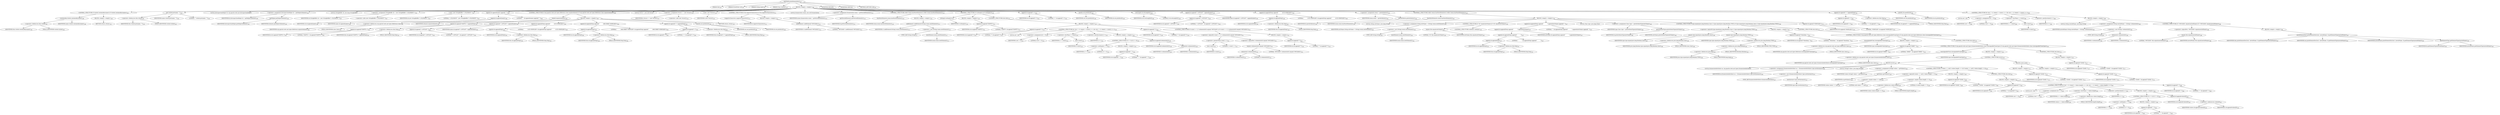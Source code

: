 digraph "printElementDecl" {  
"358" [label = <(METHOD,printElementDecl)<SUB>187</SUB>> ]
"21" [label = <(PARAM,this)<SUB>187</SUB>> ]
"359" [label = <(PARAM,PrintWriter out)<SUB>187</SUB>> ]
"360" [label = <(PARAM,String name)<SUB>187</SUB>> ]
"361" [label = <(PARAM,Class element)<SUB>187</SUB>> ]
"362" [label = <(BLOCK,&lt;empty&gt;,&lt;empty&gt;)<SUB>188</SUB>> ]
"363" [label = <(CONTROL_STRUCTURE,if (visited.containsKey(name)),if (visited.containsKey(name)))<SUB>190</SUB>> ]
"364" [label = <(containsKey,visited.containsKey(name))<SUB>190</SUB>> ]
"365" [label = <(&lt;operator&gt;.fieldAccess,this.visited)<SUB>190</SUB>> ]
"366" [label = <(IDENTIFIER,this,visited.containsKey(name))<SUB>190</SUB>> ]
"367" [label = <(FIELD_IDENTIFIER,visited,visited)<SUB>190</SUB>> ]
"368" [label = <(IDENTIFIER,name,visited.containsKey(name))<SUB>190</SUB>> ]
"369" [label = <(BLOCK,&lt;empty&gt;,&lt;empty&gt;)<SUB>190</SUB>> ]
"370" [label = <(RETURN,return;,return;)<SUB>191</SUB>> ]
"371" [label = <(put,visited.put(name, &quot;&quot;))<SUB>193</SUB>> ]
"372" [label = <(&lt;operator&gt;.fieldAccess,this.visited)<SUB>193</SUB>> ]
"373" [label = <(IDENTIFIER,this,visited.put(name, &quot;&quot;))<SUB>193</SUB>> ]
"374" [label = <(FIELD_IDENTIFIER,visited,visited)<SUB>193</SUB>> ]
"375" [label = <(IDENTIFIER,name,visited.put(name, &quot;&quot;))<SUB>193</SUB>> ]
"376" [label = <(LITERAL,&quot;&quot;,visited.put(name, &quot;&quot;))<SUB>193</SUB>> ]
"377" [label = <(LOCAL,IntrospectionHelper ih: org.apache.tools.ant.IntrospectionHelper)> ]
"378" [label = <(&lt;operator&gt;.assignment,IntrospectionHelper ih = getHelper(element))<SUB>195</SUB>> ]
"379" [label = <(IDENTIFIER,ih,IntrospectionHelper ih = getHelper(element))<SUB>195</SUB>> ]
"380" [label = <(getHelper,getHelper(element))<SUB>195</SUB>> ]
"381" [label = <(IDENTIFIER,IntrospectionHelper,getHelper(element))<SUB>195</SUB>> ]
"382" [label = <(IDENTIFIER,element,getHelper(element))<SUB>195</SUB>> ]
"17" [label = <(LOCAL,StringBuffer sb: java.lang.StringBuffer)> ]
"383" [label = <(&lt;operator&gt;.assignment,StringBuffer sb = new StringBuffer(&quot;&lt;!ELEMENT &quot;))<SUB>197</SUB>> ]
"384" [label = <(IDENTIFIER,sb,StringBuffer sb = new StringBuffer(&quot;&lt;!ELEMENT &quot;))<SUB>197</SUB>> ]
"385" [label = <(&lt;operator&gt;.alloc,new StringBuffer(&quot;&lt;!ELEMENT &quot;))<SUB>197</SUB>> ]
"386" [label = <(&lt;init&gt;,new StringBuffer(&quot;&lt;!ELEMENT &quot;))<SUB>197</SUB>> ]
"16" [label = <(IDENTIFIER,sb,new StringBuffer(&quot;&lt;!ELEMENT &quot;))<SUB>197</SUB>> ]
"387" [label = <(LITERAL,&quot;&lt;!ELEMENT &quot;,new StringBuffer(&quot;&lt;!ELEMENT &quot;))<SUB>197</SUB>> ]
"388" [label = <(append,sb.append(name).append(&quot; &quot;))<SUB>198</SUB>> ]
"389" [label = <(append,sb.append(name))<SUB>198</SUB>> ]
"390" [label = <(IDENTIFIER,sb,sb.append(name))<SUB>198</SUB>> ]
"391" [label = <(IDENTIFIER,name,sb.append(name))<SUB>198</SUB>> ]
"392" [label = <(LITERAL,&quot; &quot;,sb.append(name).append(&quot; &quot;))<SUB>198</SUB>> ]
"393" [label = <(CONTROL_STRUCTURE,if (org.apache.tools.ant.types.Reference.class.equals(element)),if (org.apache.tools.ant.types.Reference.class.equals(element)))<SUB>200</SUB>> ]
"394" [label = <(equals,equals(element))<SUB>200</SUB>> ]
"395" [label = <(&lt;operator&gt;.fieldAccess,org.apache.tools.ant.types.Reference.class)<SUB>200</SUB>> ]
"396" [label = <(IDENTIFIER,org.apache.tools.ant.types.Reference,equals(element))<SUB>200</SUB>> ]
"397" [label = <(FIELD_IDENTIFIER,class,class)<SUB>200</SUB>> ]
"398" [label = <(IDENTIFIER,element,equals(element))<SUB>200</SUB>> ]
"399" [label = <(BLOCK,&lt;empty&gt;,&lt;empty&gt;)<SUB>200</SUB>> ]
"400" [label = <(append,sb.append(&quot;EMPTY&gt;&quot;).append(lSep))<SUB>201</SUB>> ]
"401" [label = <(append,sb.append(&quot;EMPTY&gt;&quot;))<SUB>201</SUB>> ]
"402" [label = <(IDENTIFIER,sb,sb.append(&quot;EMPTY&gt;&quot;))<SUB>201</SUB>> ]
"403" [label = <(LITERAL,&quot;EMPTY&gt;&quot;,sb.append(&quot;EMPTY&gt;&quot;))<SUB>201</SUB>> ]
"404" [label = <(&lt;operator&gt;.fieldAccess,this.lSep)<SUB>201</SUB>> ]
"405" [label = <(IDENTIFIER,this,sb.append(&quot;EMPTY&gt;&quot;).append(lSep))<SUB>201</SUB>> ]
"406" [label = <(FIELD_IDENTIFIER,lSep,lSep)<SUB>201</SUB>> ]
"407" [label = <(append,sb.append(&quot;&lt;!ATTLIST &quot;).append(name))<SUB>202</SUB>> ]
"408" [label = <(append,sb.append(&quot;&lt;!ATTLIST &quot;))<SUB>202</SUB>> ]
"409" [label = <(IDENTIFIER,sb,sb.append(&quot;&lt;!ATTLIST &quot;))<SUB>202</SUB>> ]
"410" [label = <(LITERAL,&quot;&lt;!ATTLIST &quot;,sb.append(&quot;&lt;!ATTLIST &quot;))<SUB>202</SUB>> ]
"411" [label = <(IDENTIFIER,name,sb.append(&quot;&lt;!ATTLIST &quot;).append(name))<SUB>202</SUB>> ]
"412" [label = <(append,sb.append(lSep).append(&quot;          id ID #IMPLIED&quot;))<SUB>203</SUB>> ]
"413" [label = <(append,sb.append(lSep))<SUB>203</SUB>> ]
"414" [label = <(IDENTIFIER,sb,sb.append(lSep))<SUB>203</SUB>> ]
"415" [label = <(&lt;operator&gt;.fieldAccess,this.lSep)<SUB>203</SUB>> ]
"416" [label = <(IDENTIFIER,this,sb.append(lSep))<SUB>203</SUB>> ]
"417" [label = <(FIELD_IDENTIFIER,lSep,lSep)<SUB>203</SUB>> ]
"418" [label = <(LITERAL,&quot;          id ID #IMPLIED&quot;,sb.append(lSep).append(&quot;          id ID #IMPLIED&quot;))<SUB>203</SUB>> ]
"419" [label = <(append,sb.append(lSep).append(&quot;          refid IDREF #IMPLIED&quot;))<SUB>204</SUB>> ]
"420" [label = <(append,sb.append(lSep))<SUB>204</SUB>> ]
"421" [label = <(IDENTIFIER,sb,sb.append(lSep))<SUB>204</SUB>> ]
"422" [label = <(&lt;operator&gt;.fieldAccess,this.lSep)<SUB>204</SUB>> ]
"423" [label = <(IDENTIFIER,this,sb.append(lSep))<SUB>204</SUB>> ]
"424" [label = <(FIELD_IDENTIFIER,lSep,lSep)<SUB>204</SUB>> ]
"425" [label = <(LITERAL,&quot;          refid IDREF #IMPLIED&quot;,sb.append(lSep).append(&quot;          refid IDREF #IMPLIED&quot;))<SUB>204</SUB>> ]
"426" [label = <(append,sb.append(&quot;&gt;&quot;).append(lSep))<SUB>205</SUB>> ]
"427" [label = <(append,sb.append(&quot;&gt;&quot;))<SUB>205</SUB>> ]
"428" [label = <(IDENTIFIER,sb,sb.append(&quot;&gt;&quot;))<SUB>205</SUB>> ]
"429" [label = <(LITERAL,&quot;&gt;&quot;,sb.append(&quot;&gt;&quot;))<SUB>205</SUB>> ]
"430" [label = <(&lt;operator&gt;.fieldAccess,this.lSep)<SUB>205</SUB>> ]
"431" [label = <(IDENTIFIER,this,sb.append(&quot;&gt;&quot;).append(lSep))<SUB>205</SUB>> ]
"432" [label = <(FIELD_IDENTIFIER,lSep,lSep)<SUB>205</SUB>> ]
"433" [label = <(println,out.println(sb))<SUB>206</SUB>> ]
"434" [label = <(IDENTIFIER,out,out.println(sb))<SUB>206</SUB>> ]
"435" [label = <(IDENTIFIER,sb,out.println(sb))<SUB>206</SUB>> ]
"436" [label = <(RETURN,return;,return;)<SUB>207</SUB>> ]
"19" [label = <(LOCAL,Vector v: java.util.Vector)> ]
"437" [label = <(&lt;operator&gt;.assignment,Vector v = new Vector())<SUB>210</SUB>> ]
"438" [label = <(IDENTIFIER,v,Vector v = new Vector())<SUB>210</SUB>> ]
"439" [label = <(&lt;operator&gt;.alloc,new Vector())<SUB>210</SUB>> ]
"440" [label = <(&lt;init&gt;,new Vector())<SUB>210</SUB>> ]
"18" [label = <(IDENTIFIER,v,new Vector())<SUB>210</SUB>> ]
"441" [label = <(CONTROL_STRUCTURE,if (ih.supportsCharacters()),if (ih.supportsCharacters()))<SUB>211</SUB>> ]
"442" [label = <(supportsCharacters,supportsCharacters())<SUB>211</SUB>> ]
"443" [label = <(IDENTIFIER,ih,supportsCharacters())<SUB>211</SUB>> ]
"444" [label = <(BLOCK,&lt;empty&gt;,&lt;empty&gt;)<SUB>211</SUB>> ]
"445" [label = <(addElement,v.addElement(&quot;#PCDATA&quot;))<SUB>212</SUB>> ]
"446" [label = <(IDENTIFIER,v,v.addElement(&quot;#PCDATA&quot;))<SUB>212</SUB>> ]
"447" [label = <(LITERAL,&quot;#PCDATA&quot;,v.addElement(&quot;#PCDATA&quot;))<SUB>212</SUB>> ]
"448" [label = <(LOCAL,Enumeration enum: java.util.Enumeration)> ]
"449" [label = <(&lt;operator&gt;.assignment,Enumeration enum = getNestedElements())<SUB>215</SUB>> ]
"450" [label = <(IDENTIFIER,enum,Enumeration enum = getNestedElements())<SUB>215</SUB>> ]
"451" [label = <(getNestedElements,getNestedElements())<SUB>215</SUB>> ]
"452" [label = <(IDENTIFIER,ih,getNestedElements())<SUB>215</SUB>> ]
"453" [label = <(CONTROL_STRUCTURE,while (enum.hasMoreElements()),while (enum.hasMoreElements()))<SUB>216</SUB>> ]
"454" [label = <(hasMoreElements,enum.hasMoreElements())<SUB>216</SUB>> ]
"455" [label = <(IDENTIFIER,enum,enum.hasMoreElements())<SUB>216</SUB>> ]
"456" [label = <(BLOCK,&lt;empty&gt;,&lt;empty&gt;)<SUB>216</SUB>> ]
"457" [label = <(addElement,v.addElement((String) enum.nextElement()))<SUB>217</SUB>> ]
"458" [label = <(IDENTIFIER,v,v.addElement((String) enum.nextElement()))<SUB>217</SUB>> ]
"459" [label = <(&lt;operator&gt;.cast,(String) enum.nextElement())<SUB>217</SUB>> ]
"460" [label = <(TYPE_REF,String,String)<SUB>217</SUB>> ]
"461" [label = <(nextElement,enum.nextElement())<SUB>217</SUB>> ]
"462" [label = <(IDENTIFIER,enum,enum.nextElement())<SUB>217</SUB>> ]
"463" [label = <(CONTROL_STRUCTURE,if (v.isEmpty()),if (v.isEmpty()))<SUB>220</SUB>> ]
"464" [label = <(isEmpty,v.isEmpty())<SUB>220</SUB>> ]
"465" [label = <(IDENTIFIER,v,v.isEmpty())<SUB>220</SUB>> ]
"466" [label = <(BLOCK,&lt;empty&gt;,&lt;empty&gt;)<SUB>220</SUB>> ]
"467" [label = <(append,sb.append(&quot;EMPTY&quot;))<SUB>221</SUB>> ]
"468" [label = <(IDENTIFIER,sb,sb.append(&quot;EMPTY&quot;))<SUB>221</SUB>> ]
"469" [label = <(LITERAL,&quot;EMPTY&quot;,sb.append(&quot;EMPTY&quot;))<SUB>221</SUB>> ]
"470" [label = <(CONTROL_STRUCTURE,else,else)<SUB>222</SUB>> ]
"471" [label = <(BLOCK,&lt;empty&gt;,&lt;empty&gt;)<SUB>222</SUB>> ]
"472" [label = <(append,sb.append(&quot;(&quot;))<SUB>223</SUB>> ]
"473" [label = <(IDENTIFIER,sb,sb.append(&quot;(&quot;))<SUB>223</SUB>> ]
"474" [label = <(LITERAL,&quot;(&quot;,sb.append(&quot;(&quot;))<SUB>223</SUB>> ]
"475" [label = <(CONTROL_STRUCTURE,for (int i = 0; Some(i &lt; v.size()); i++),for (int i = 0; Some(i &lt; v.size()); i++))<SUB>224</SUB>> ]
"476" [label = <(LOCAL,int i: int)> ]
"477" [label = <(&lt;operator&gt;.assignment,int i = 0)<SUB>224</SUB>> ]
"478" [label = <(IDENTIFIER,i,int i = 0)<SUB>224</SUB>> ]
"479" [label = <(LITERAL,0,int i = 0)<SUB>224</SUB>> ]
"480" [label = <(&lt;operator&gt;.lessThan,i &lt; v.size())<SUB>224</SUB>> ]
"481" [label = <(IDENTIFIER,i,i &lt; v.size())<SUB>224</SUB>> ]
"482" [label = <(size,v.size())<SUB>224</SUB>> ]
"483" [label = <(IDENTIFIER,v,v.size())<SUB>224</SUB>> ]
"484" [label = <(&lt;operator&gt;.postIncrement,i++)<SUB>224</SUB>> ]
"485" [label = <(IDENTIFIER,i,i++)<SUB>224</SUB>> ]
"486" [label = <(BLOCK,&lt;empty&gt;,&lt;empty&gt;)<SUB>224</SUB>> ]
"487" [label = <(CONTROL_STRUCTURE,if (i != 0),if (i != 0))<SUB>225</SUB>> ]
"488" [label = <(&lt;operator&gt;.notEquals,i != 0)<SUB>225</SUB>> ]
"489" [label = <(IDENTIFIER,i,i != 0)<SUB>225</SUB>> ]
"490" [label = <(LITERAL,0,i != 0)<SUB>225</SUB>> ]
"491" [label = <(BLOCK,&lt;empty&gt;,&lt;empty&gt;)<SUB>225</SUB>> ]
"492" [label = <(append,sb.append(&quot; | &quot;))<SUB>226</SUB>> ]
"493" [label = <(IDENTIFIER,sb,sb.append(&quot; | &quot;))<SUB>226</SUB>> ]
"494" [label = <(LITERAL,&quot; | &quot;,sb.append(&quot; | &quot;))<SUB>226</SUB>> ]
"495" [label = <(append,sb.append(v.elementAt(i)))<SUB>228</SUB>> ]
"496" [label = <(IDENTIFIER,sb,sb.append(v.elementAt(i)))<SUB>228</SUB>> ]
"497" [label = <(elementAt,v.elementAt(i))<SUB>228</SUB>> ]
"498" [label = <(IDENTIFIER,v,v.elementAt(i))<SUB>228</SUB>> ]
"499" [label = <(IDENTIFIER,i,v.elementAt(i))<SUB>228</SUB>> ]
"500" [label = <(append,sb.append(&quot;)&quot;))<SUB>230</SUB>> ]
"501" [label = <(IDENTIFIER,sb,sb.append(&quot;)&quot;))<SUB>230</SUB>> ]
"502" [label = <(LITERAL,&quot;)&quot;,sb.append(&quot;)&quot;))<SUB>230</SUB>> ]
"503" [label = <(CONTROL_STRUCTURE,if (v.size() &gt; 1 || !v.elementAt(0).equals(&quot;#PCDATA&quot;)),if (v.size() &gt; 1 || !v.elementAt(0).equals(&quot;#PCDATA&quot;)))<SUB>231</SUB>> ]
"504" [label = <(&lt;operator&gt;.logicalOr,v.size() &gt; 1 || !v.elementAt(0).equals(&quot;#PCDATA&quot;))<SUB>231</SUB>> ]
"505" [label = <(&lt;operator&gt;.greaterThan,v.size() &gt; 1)<SUB>231</SUB>> ]
"506" [label = <(size,v.size())<SUB>231</SUB>> ]
"507" [label = <(IDENTIFIER,v,v.size())<SUB>231</SUB>> ]
"508" [label = <(LITERAL,1,v.size() &gt; 1)<SUB>231</SUB>> ]
"509" [label = <(&lt;operator&gt;.logicalNot,!v.elementAt(0).equals(&quot;#PCDATA&quot;))<SUB>231</SUB>> ]
"510" [label = <(equals,v.elementAt(0).equals(&quot;#PCDATA&quot;))<SUB>231</SUB>> ]
"511" [label = <(elementAt,v.elementAt(0))<SUB>231</SUB>> ]
"512" [label = <(IDENTIFIER,v,v.elementAt(0))<SUB>231</SUB>> ]
"513" [label = <(LITERAL,0,v.elementAt(0))<SUB>231</SUB>> ]
"514" [label = <(LITERAL,&quot;#PCDATA&quot;,v.elementAt(0).equals(&quot;#PCDATA&quot;))<SUB>231</SUB>> ]
"515" [label = <(BLOCK,&lt;empty&gt;,&lt;empty&gt;)<SUB>231</SUB>> ]
"516" [label = <(append,sb.append(&quot;*&quot;))<SUB>232</SUB>> ]
"517" [label = <(IDENTIFIER,sb,sb.append(&quot;*&quot;))<SUB>232</SUB>> ]
"518" [label = <(LITERAL,&quot;*&quot;,sb.append(&quot;*&quot;))<SUB>232</SUB>> ]
"519" [label = <(append,sb.append(&quot;&gt;&quot;))<SUB>235</SUB>> ]
"520" [label = <(IDENTIFIER,sb,sb.append(&quot;&gt;&quot;))<SUB>235</SUB>> ]
"521" [label = <(LITERAL,&quot;&gt;&quot;,sb.append(&quot;&gt;&quot;))<SUB>235</SUB>> ]
"522" [label = <(println,out.println(sb))<SUB>236</SUB>> ]
"523" [label = <(IDENTIFIER,out,out.println(sb))<SUB>236</SUB>> ]
"524" [label = <(IDENTIFIER,sb,out.println(sb))<SUB>236</SUB>> ]
"525" [label = <(setLength,sb.setLength(0))<SUB>238</SUB>> ]
"526" [label = <(IDENTIFIER,sb,sb.setLength(0))<SUB>238</SUB>> ]
"527" [label = <(LITERAL,0,sb.setLength(0))<SUB>238</SUB>> ]
"528" [label = <(append,sb.append(&quot;&lt;!ATTLIST &quot;).append(name))<SUB>239</SUB>> ]
"529" [label = <(append,sb.append(&quot;&lt;!ATTLIST &quot;))<SUB>239</SUB>> ]
"530" [label = <(IDENTIFIER,sb,sb.append(&quot;&lt;!ATTLIST &quot;))<SUB>239</SUB>> ]
"531" [label = <(LITERAL,&quot;&lt;!ATTLIST &quot;,sb.append(&quot;&lt;!ATTLIST &quot;))<SUB>239</SUB>> ]
"532" [label = <(IDENTIFIER,name,sb.append(&quot;&lt;!ATTLIST &quot;).append(name))<SUB>239</SUB>> ]
"533" [label = <(append,sb.append(lSep).append(&quot;          id ID #IMPLIED&quot;))<SUB>240</SUB>> ]
"534" [label = <(append,sb.append(lSep))<SUB>240</SUB>> ]
"535" [label = <(IDENTIFIER,sb,sb.append(lSep))<SUB>240</SUB>> ]
"536" [label = <(&lt;operator&gt;.fieldAccess,this.lSep)<SUB>240</SUB>> ]
"537" [label = <(IDENTIFIER,this,sb.append(lSep))<SUB>240</SUB>> ]
"538" [label = <(FIELD_IDENTIFIER,lSep,lSep)<SUB>240</SUB>> ]
"539" [label = <(LITERAL,&quot;          id ID #IMPLIED&quot;,sb.append(lSep).append(&quot;          id ID #IMPLIED&quot;))<SUB>240</SUB>> ]
"540" [label = <(&lt;operator&gt;.assignment,enum = getAttributes())<SUB>242</SUB>> ]
"541" [label = <(IDENTIFIER,enum,enum = getAttributes())<SUB>242</SUB>> ]
"542" [label = <(getAttributes,getAttributes())<SUB>242</SUB>> ]
"543" [label = <(IDENTIFIER,ih,getAttributes())<SUB>242</SUB>> ]
"544" [label = <(CONTROL_STRUCTURE,while (enum.hasMoreElements()),while (enum.hasMoreElements()))<SUB>243</SUB>> ]
"545" [label = <(hasMoreElements,enum.hasMoreElements())<SUB>243</SUB>> ]
"546" [label = <(IDENTIFIER,enum,enum.hasMoreElements())<SUB>243</SUB>> ]
"547" [label = <(BLOCK,&lt;empty&gt;,&lt;empty&gt;)<SUB>243</SUB>> ]
"548" [label = <(LOCAL,String attrName: java.lang.String)> ]
"549" [label = <(&lt;operator&gt;.assignment,String attrName = (String) enum.nextElement())<SUB>244</SUB>> ]
"550" [label = <(IDENTIFIER,attrName,String attrName = (String) enum.nextElement())<SUB>244</SUB>> ]
"551" [label = <(&lt;operator&gt;.cast,(String) enum.nextElement())<SUB>244</SUB>> ]
"552" [label = <(TYPE_REF,String,String)<SUB>244</SUB>> ]
"553" [label = <(nextElement,enum.nextElement())<SUB>244</SUB>> ]
"554" [label = <(IDENTIFIER,enum,enum.nextElement())<SUB>244</SUB>> ]
"555" [label = <(CONTROL_STRUCTURE,if (&quot;id&quot;.equals(attrName)),if (&quot;id&quot;.equals(attrName)))<SUB>245</SUB>> ]
"556" [label = <(equals,this.equals(attrName))<SUB>245</SUB>> ]
"557" [label = <(LITERAL,&quot;id&quot;,this.equals(attrName))<SUB>245</SUB>> ]
"558" [label = <(IDENTIFIER,attrName,this.equals(attrName))<SUB>245</SUB>> ]
"559" [label = <(CONTROL_STRUCTURE,continue;,continue;)<SUB>245</SUB>> ]
"560" [label = <(append,sb.append(lSep).append(&quot;          &quot;).append(attrName).append(&quot; &quot;))<SUB>247</SUB>> ]
"561" [label = <(append,sb.append(lSep).append(&quot;          &quot;).append(attrName))<SUB>247</SUB>> ]
"562" [label = <(append,sb.append(lSep).append(&quot;          &quot;))<SUB>247</SUB>> ]
"563" [label = <(append,sb.append(lSep))<SUB>247</SUB>> ]
"564" [label = <(IDENTIFIER,sb,sb.append(lSep))<SUB>247</SUB>> ]
"565" [label = <(&lt;operator&gt;.fieldAccess,this.lSep)<SUB>247</SUB>> ]
"566" [label = <(IDENTIFIER,this,sb.append(lSep))<SUB>247</SUB>> ]
"567" [label = <(FIELD_IDENTIFIER,lSep,lSep)<SUB>247</SUB>> ]
"568" [label = <(LITERAL,&quot;          &quot;,sb.append(lSep).append(&quot;          &quot;))<SUB>247</SUB>> ]
"569" [label = <(IDENTIFIER,attrName,sb.append(lSep).append(&quot;          &quot;).append(attrName))<SUB>247</SUB>> ]
"570" [label = <(LITERAL,&quot; &quot;,sb.append(lSep).append(&quot;          &quot;).append(attrName).append(&quot; &quot;))<SUB>247</SUB>> ]
"571" [label = <(LOCAL,Class type: java.lang.Class)> ]
"572" [label = <(&lt;operator&gt;.assignment,Class type = getAttributeType(attrName))<SUB>248</SUB>> ]
"573" [label = <(IDENTIFIER,type,Class type = getAttributeType(attrName))<SUB>248</SUB>> ]
"574" [label = <(getAttributeType,getAttributeType(attrName))<SUB>248</SUB>> ]
"575" [label = <(IDENTIFIER,ih,getAttributeType(attrName))<SUB>248</SUB>> ]
"576" [label = <(IDENTIFIER,attrName,getAttributeType(attrName))<SUB>248</SUB>> ]
"577" [label = <(CONTROL_STRUCTURE,if (type.equals(java.lang.Boolean.class) || type.equals(java.lang.Boolean.TYPE)),if (type.equals(java.lang.Boolean.class) || type.equals(java.lang.Boolean.TYPE)))<SUB>249</SUB>> ]
"578" [label = <(&lt;operator&gt;.logicalOr,type.equals(java.lang.Boolean.class) || type.equals(java.lang.Boolean.TYPE))<SUB>249</SUB>> ]
"579" [label = <(equals,type.equals(java.lang.Boolean.class))<SUB>249</SUB>> ]
"580" [label = <(IDENTIFIER,type,type.equals(java.lang.Boolean.class))<SUB>249</SUB>> ]
"581" [label = <(&lt;operator&gt;.fieldAccess,java.lang.Boolean.class)<SUB>249</SUB>> ]
"582" [label = <(IDENTIFIER,java.lang.Boolean,type.equals(java.lang.Boolean.class))<SUB>249</SUB>> ]
"583" [label = <(FIELD_IDENTIFIER,class,class)<SUB>249</SUB>> ]
"584" [label = <(equals,type.equals(java.lang.Boolean.TYPE))<SUB>250</SUB>> ]
"585" [label = <(IDENTIFIER,type,type.equals(java.lang.Boolean.TYPE))<SUB>250</SUB>> ]
"586" [label = <(&lt;operator&gt;.fieldAccess,java.lang.Boolean.TYPE)<SUB>250</SUB>> ]
"587" [label = <(&lt;operator&gt;.fieldAccess,java.lang.Boolean)<SUB>250</SUB>> ]
"588" [label = <(&lt;operator&gt;.fieldAccess,java.lang)<SUB>250</SUB>> ]
"589" [label = <(IDENTIFIER,java,type.equals(java.lang.Boolean.TYPE))<SUB>250</SUB>> ]
"590" [label = <(FIELD_IDENTIFIER,lang,lang)<SUB>250</SUB>> ]
"591" [label = <(FIELD_IDENTIFIER,Boolean,Boolean)<SUB>250</SUB>> ]
"592" [label = <(FIELD_IDENTIFIER,TYPE,TYPE)<SUB>250</SUB>> ]
"593" [label = <(BLOCK,&lt;empty&gt;,&lt;empty&gt;)<SUB>250</SUB>> ]
"594" [label = <(append,sb.append(&quot;%boolean; &quot;))<SUB>251</SUB>> ]
"595" [label = <(IDENTIFIER,sb,sb.append(&quot;%boolean; &quot;))<SUB>251</SUB>> ]
"596" [label = <(LITERAL,&quot;%boolean; &quot;,sb.append(&quot;%boolean; &quot;))<SUB>251</SUB>> ]
"597" [label = <(CONTROL_STRUCTURE,else,else)<SUB>252</SUB>> ]
"598" [label = <(CONTROL_STRUCTURE,if (org.apache.tools.ant.types.Reference.class.isAssignableFrom(type)),if (org.apache.tools.ant.types.Reference.class.isAssignableFrom(type)))<SUB>252</SUB>> ]
"599" [label = <(isAssignableFrom,isAssignableFrom(type))<SUB>252</SUB>> ]
"600" [label = <(&lt;operator&gt;.fieldAccess,org.apache.tools.ant.types.Reference.class)<SUB>252</SUB>> ]
"601" [label = <(IDENTIFIER,org.apache.tools.ant.types.Reference,isAssignableFrom(type))<SUB>252</SUB>> ]
"602" [label = <(FIELD_IDENTIFIER,class,class)<SUB>252</SUB>> ]
"603" [label = <(IDENTIFIER,type,isAssignableFrom(type))<SUB>252</SUB>> ]
"604" [label = <(BLOCK,&lt;empty&gt;,&lt;empty&gt;)<SUB>252</SUB>> ]
"605" [label = <(append,sb.append(&quot;IDREF &quot;))<SUB>253</SUB>> ]
"606" [label = <(IDENTIFIER,sb,sb.append(&quot;IDREF &quot;))<SUB>253</SUB>> ]
"607" [label = <(LITERAL,&quot;IDREF &quot;,sb.append(&quot;IDREF &quot;))<SUB>253</SUB>> ]
"608" [label = <(CONTROL_STRUCTURE,else,else)<SUB>254</SUB>> ]
"609" [label = <(CONTROL_STRUCTURE,if (org.apache.tools.ant.types.EnumeratedAttribute.class.isAssignableFrom(type)),if (org.apache.tools.ant.types.EnumeratedAttribute.class.isAssignableFrom(type)))<SUB>254</SUB>> ]
"610" [label = <(isAssignableFrom,isAssignableFrom(type))<SUB>254</SUB>> ]
"611" [label = <(&lt;operator&gt;.fieldAccess,org.apache.tools.ant.types.EnumeratedAttribute.class)<SUB>254</SUB>> ]
"612" [label = <(IDENTIFIER,org.apache.tools.ant.types.EnumeratedAttribute,isAssignableFrom(type))<SUB>254</SUB>> ]
"613" [label = <(FIELD_IDENTIFIER,class,class)<SUB>254</SUB>> ]
"614" [label = <(IDENTIFIER,type,isAssignableFrom(type))<SUB>254</SUB>> ]
"615" [label = <(BLOCK,&lt;empty&gt;,&lt;empty&gt;)<SUB>254</SUB>> ]
"616" [label = <(CONTROL_STRUCTURE,try,try)<SUB>255</SUB>> ]
"617" [label = <(BLOCK,try,try)<SUB>255</SUB>> ]
"618" [label = <(LOCAL,EnumeratedAttribute ea: org.apache.tools.ant.types.EnumeratedAttribute)> ]
"619" [label = <(&lt;operator&gt;.assignment,EnumeratedAttribute ea = (EnumeratedAttribute) type.newInstance())<SUB>256</SUB>> ]
"620" [label = <(IDENTIFIER,ea,EnumeratedAttribute ea = (EnumeratedAttribute) type.newInstance())<SUB>256</SUB>> ]
"621" [label = <(&lt;operator&gt;.cast,(EnumeratedAttribute) type.newInstance())<SUB>257</SUB>> ]
"622" [label = <(TYPE_REF,EnumeratedAttribute,EnumeratedAttribute)<SUB>257</SUB>> ]
"623" [label = <(newInstance,type.newInstance())<SUB>257</SUB>> ]
"624" [label = <(IDENTIFIER,type,type.newInstance())<SUB>257</SUB>> ]
"625" [label = <(LOCAL,String[] values: java.lang.String[])> ]
"626" [label = <(&lt;operator&gt;.assignment,String[] values = getValues())<SUB>258</SUB>> ]
"627" [label = <(IDENTIFIER,values,String[] values = getValues())<SUB>258</SUB>> ]
"628" [label = <(getValues,getValues())<SUB>258</SUB>> ]
"629" [label = <(IDENTIFIER,ea,getValues())<SUB>258</SUB>> ]
"630" [label = <(CONTROL_STRUCTURE,if (values == null || values.length == 0),if (values == null || values.length == 0))<SUB>259</SUB>> ]
"631" [label = <(&lt;operator&gt;.logicalOr,values == null || values.length == 0)<SUB>259</SUB>> ]
"632" [label = <(&lt;operator&gt;.equals,values == null)<SUB>259</SUB>> ]
"633" [label = <(IDENTIFIER,values,values == null)<SUB>259</SUB>> ]
"634" [label = <(LITERAL,null,values == null)<SUB>259</SUB>> ]
"635" [label = <(&lt;operator&gt;.equals,values.length == 0)<SUB>259</SUB>> ]
"636" [label = <(&lt;operator&gt;.fieldAccess,values.length)<SUB>259</SUB>> ]
"637" [label = <(IDENTIFIER,values,values.length == 0)<SUB>259</SUB>> ]
"638" [label = <(FIELD_IDENTIFIER,length,length)<SUB>259</SUB>> ]
"639" [label = <(LITERAL,0,values.length == 0)<SUB>259</SUB>> ]
"640" [label = <(BLOCK,&lt;empty&gt;,&lt;empty&gt;)<SUB>259</SUB>> ]
"641" [label = <(append,sb.append(&quot;CDATA &quot;))<SUB>260</SUB>> ]
"642" [label = <(IDENTIFIER,sb,sb.append(&quot;CDATA &quot;))<SUB>260</SUB>> ]
"643" [label = <(LITERAL,&quot;CDATA &quot;,sb.append(&quot;CDATA &quot;))<SUB>260</SUB>> ]
"644" [label = <(CONTROL_STRUCTURE,else,else)<SUB>261</SUB>> ]
"645" [label = <(BLOCK,&lt;empty&gt;,&lt;empty&gt;)<SUB>261</SUB>> ]
"646" [label = <(append,sb.append(&quot;(&quot;))<SUB>262</SUB>> ]
"647" [label = <(IDENTIFIER,sb,sb.append(&quot;(&quot;))<SUB>262</SUB>> ]
"648" [label = <(LITERAL,&quot;(&quot;,sb.append(&quot;(&quot;))<SUB>262</SUB>> ]
"649" [label = <(CONTROL_STRUCTURE,for (int i = 0; Some(i &lt; values.length); i++),for (int i = 0; Some(i &lt; values.length); i++))<SUB>263</SUB>> ]
"650" [label = <(LOCAL,int i: int)> ]
"651" [label = <(&lt;operator&gt;.assignment,int i = 0)<SUB>263</SUB>> ]
"652" [label = <(IDENTIFIER,i,int i = 0)<SUB>263</SUB>> ]
"653" [label = <(LITERAL,0,int i = 0)<SUB>263</SUB>> ]
"654" [label = <(&lt;operator&gt;.lessThan,i &lt; values.length)<SUB>263</SUB>> ]
"655" [label = <(IDENTIFIER,i,i &lt; values.length)<SUB>263</SUB>> ]
"656" [label = <(&lt;operator&gt;.fieldAccess,values.length)<SUB>263</SUB>> ]
"657" [label = <(IDENTIFIER,values,i &lt; values.length)<SUB>263</SUB>> ]
"658" [label = <(FIELD_IDENTIFIER,length,length)<SUB>263</SUB>> ]
"659" [label = <(&lt;operator&gt;.postIncrement,i++)<SUB>263</SUB>> ]
"660" [label = <(IDENTIFIER,i,i++)<SUB>263</SUB>> ]
"661" [label = <(BLOCK,&lt;empty&gt;,&lt;empty&gt;)<SUB>263</SUB>> ]
"662" [label = <(CONTROL_STRUCTURE,if (i != 0),if (i != 0))<SUB>264</SUB>> ]
"663" [label = <(&lt;operator&gt;.notEquals,i != 0)<SUB>264</SUB>> ]
"664" [label = <(IDENTIFIER,i,i != 0)<SUB>264</SUB>> ]
"665" [label = <(LITERAL,0,i != 0)<SUB>264</SUB>> ]
"666" [label = <(BLOCK,&lt;empty&gt;,&lt;empty&gt;)<SUB>264</SUB>> ]
"667" [label = <(append,sb.append(&quot; | &quot;))<SUB>265</SUB>> ]
"668" [label = <(IDENTIFIER,sb,sb.append(&quot; | &quot;))<SUB>265</SUB>> ]
"669" [label = <(LITERAL,&quot; | &quot;,sb.append(&quot; | &quot;))<SUB>265</SUB>> ]
"670" [label = <(append,sb.append(values[i]))<SUB>267</SUB>> ]
"671" [label = <(IDENTIFIER,sb,sb.append(values[i]))<SUB>267</SUB>> ]
"672" [label = <(&lt;operator&gt;.indexAccess,values[i])<SUB>267</SUB>> ]
"673" [label = <(IDENTIFIER,values,sb.append(values[i]))<SUB>267</SUB>> ]
"674" [label = <(IDENTIFIER,i,sb.append(values[i]))<SUB>267</SUB>> ]
"675" [label = <(append,sb.append(&quot;) &quot;))<SUB>269</SUB>> ]
"676" [label = <(IDENTIFIER,sb,sb.append(&quot;) &quot;))<SUB>269</SUB>> ]
"677" [label = <(LITERAL,&quot;) &quot;,sb.append(&quot;) &quot;))<SUB>269</SUB>> ]
"678" [label = <(BLOCK,catch,catch)> ]
"679" [label = <(BLOCK,&lt;empty&gt;,&lt;empty&gt;)<SUB>271</SUB>> ]
"680" [label = <(append,sb.append(&quot;CDATA &quot;))<SUB>272</SUB>> ]
"681" [label = <(IDENTIFIER,sb,sb.append(&quot;CDATA &quot;))<SUB>272</SUB>> ]
"682" [label = <(LITERAL,&quot;CDATA &quot;,sb.append(&quot;CDATA &quot;))<SUB>272</SUB>> ]
"683" [label = <(BLOCK,&lt;empty&gt;,&lt;empty&gt;)<SUB>273</SUB>> ]
"684" [label = <(append,sb.append(&quot;CDATA &quot;))<SUB>274</SUB>> ]
"685" [label = <(IDENTIFIER,sb,sb.append(&quot;CDATA &quot;))<SUB>274</SUB>> ]
"686" [label = <(LITERAL,&quot;CDATA &quot;,sb.append(&quot;CDATA &quot;))<SUB>274</SUB>> ]
"687" [label = <(CONTROL_STRUCTURE,else,else)<SUB>276</SUB>> ]
"688" [label = <(BLOCK,&lt;empty&gt;,&lt;empty&gt;)<SUB>276</SUB>> ]
"689" [label = <(append,sb.append(&quot;CDATA &quot;))<SUB>277</SUB>> ]
"690" [label = <(IDENTIFIER,sb,sb.append(&quot;CDATA &quot;))<SUB>277</SUB>> ]
"691" [label = <(LITERAL,&quot;CDATA &quot;,sb.append(&quot;CDATA &quot;))<SUB>277</SUB>> ]
"692" [label = <(append,sb.append(&quot;#IMPLIED&quot;))<SUB>279</SUB>> ]
"693" [label = <(IDENTIFIER,sb,sb.append(&quot;#IMPLIED&quot;))<SUB>279</SUB>> ]
"694" [label = <(LITERAL,&quot;#IMPLIED&quot;,sb.append(&quot;#IMPLIED&quot;))<SUB>279</SUB>> ]
"695" [label = <(append,sb.append(&quot;&gt;&quot;).append(lSep))<SUB>281</SUB>> ]
"696" [label = <(append,sb.append(&quot;&gt;&quot;))<SUB>281</SUB>> ]
"697" [label = <(IDENTIFIER,sb,sb.append(&quot;&gt;&quot;))<SUB>281</SUB>> ]
"698" [label = <(LITERAL,&quot;&gt;&quot;,sb.append(&quot;&gt;&quot;))<SUB>281</SUB>> ]
"699" [label = <(&lt;operator&gt;.fieldAccess,this.lSep)<SUB>281</SUB>> ]
"700" [label = <(IDENTIFIER,this,sb.append(&quot;&gt;&quot;).append(lSep))<SUB>281</SUB>> ]
"701" [label = <(FIELD_IDENTIFIER,lSep,lSep)<SUB>281</SUB>> ]
"702" [label = <(println,out.println(sb))<SUB>282</SUB>> ]
"703" [label = <(IDENTIFIER,out,out.println(sb))<SUB>282</SUB>> ]
"704" [label = <(IDENTIFIER,sb,out.println(sb))<SUB>282</SUB>> ]
"705" [label = <(CONTROL_STRUCTURE,for (int i = 0; Some(i &lt; v.size()); i++),for (int i = 0; Some(i &lt; v.size()); i++))<SUB>284</SUB>> ]
"706" [label = <(LOCAL,int i: int)> ]
"707" [label = <(&lt;operator&gt;.assignment,int i = 0)<SUB>284</SUB>> ]
"708" [label = <(IDENTIFIER,i,int i = 0)<SUB>284</SUB>> ]
"709" [label = <(LITERAL,0,int i = 0)<SUB>284</SUB>> ]
"710" [label = <(&lt;operator&gt;.lessThan,i &lt; v.size())<SUB>284</SUB>> ]
"711" [label = <(IDENTIFIER,i,i &lt; v.size())<SUB>284</SUB>> ]
"712" [label = <(size,v.size())<SUB>284</SUB>> ]
"713" [label = <(IDENTIFIER,v,v.size())<SUB>284</SUB>> ]
"714" [label = <(&lt;operator&gt;.postIncrement,i++)<SUB>284</SUB>> ]
"715" [label = <(IDENTIFIER,i,i++)<SUB>284</SUB>> ]
"716" [label = <(BLOCK,&lt;empty&gt;,&lt;empty&gt;)<SUB>284</SUB>> ]
"717" [label = <(LOCAL,String nestedName: java.lang.String)> ]
"718" [label = <(&lt;operator&gt;.assignment,String nestedName = (String) v.elementAt(i))<SUB>285</SUB>> ]
"719" [label = <(IDENTIFIER,nestedName,String nestedName = (String) v.elementAt(i))<SUB>285</SUB>> ]
"720" [label = <(&lt;operator&gt;.cast,(String) v.elementAt(i))<SUB>285</SUB>> ]
"721" [label = <(TYPE_REF,String,String)<SUB>285</SUB>> ]
"722" [label = <(elementAt,v.elementAt(i))<SUB>285</SUB>> ]
"723" [label = <(IDENTIFIER,v,v.elementAt(i))<SUB>285</SUB>> ]
"724" [label = <(IDENTIFIER,i,v.elementAt(i))<SUB>285</SUB>> ]
"725" [label = <(CONTROL_STRUCTURE,if (!&quot;#PCDATA&quot;.equals(nestedName)),if (!&quot;#PCDATA&quot;.equals(nestedName)))<SUB>286</SUB>> ]
"726" [label = <(&lt;operator&gt;.logicalNot,!&quot;#PCDATA&quot;.equals(nestedName))<SUB>286</SUB>> ]
"727" [label = <(equals,this.equals(nestedName))<SUB>286</SUB>> ]
"728" [label = <(LITERAL,&quot;#PCDATA&quot;,this.equals(nestedName))<SUB>286</SUB>> ]
"729" [label = <(IDENTIFIER,nestedName,this.equals(nestedName))<SUB>286</SUB>> ]
"730" [label = <(BLOCK,&lt;empty&gt;,&lt;empty&gt;)<SUB>286</SUB>> ]
"731" [label = <(printElementDecl,printElementDecl(out, nestedName, ih.getElementType(nestedName)))<SUB>287</SUB>> ]
"20" [label = <(IDENTIFIER,this,printElementDecl(out, nestedName, ih.getElementType(nestedName)))<SUB>287</SUB>> ]
"732" [label = <(IDENTIFIER,out,printElementDecl(out, nestedName, ih.getElementType(nestedName)))<SUB>287</SUB>> ]
"733" [label = <(IDENTIFIER,nestedName,printElementDecl(out, nestedName, ih.getElementType(nestedName)))<SUB>287</SUB>> ]
"734" [label = <(getElementType,getElementType(nestedName))<SUB>287</SUB>> ]
"735" [label = <(IDENTIFIER,ih,getElementType(nestedName))<SUB>287</SUB>> ]
"736" [label = <(IDENTIFIER,nestedName,getElementType(nestedName))<SUB>287</SUB>> ]
"737" [label = <(MODIFIER,PRIVATE)> ]
"738" [label = <(MODIFIER,VIRTUAL)> ]
"739" [label = <(METHOD_RETURN,void)<SUB>187</SUB>> ]
  "358" -> "21" 
  "358" -> "359" 
  "358" -> "360" 
  "358" -> "361" 
  "358" -> "362" 
  "358" -> "737" 
  "358" -> "738" 
  "358" -> "739" 
  "362" -> "363" 
  "362" -> "371" 
  "362" -> "377" 
  "362" -> "378" 
  "362" -> "17" 
  "362" -> "383" 
  "362" -> "386" 
  "362" -> "388" 
  "362" -> "393" 
  "362" -> "19" 
  "362" -> "437" 
  "362" -> "440" 
  "362" -> "441" 
  "362" -> "448" 
  "362" -> "449" 
  "362" -> "453" 
  "362" -> "463" 
  "362" -> "519" 
  "362" -> "522" 
  "362" -> "525" 
  "362" -> "528" 
  "362" -> "533" 
  "362" -> "540" 
  "362" -> "544" 
  "362" -> "695" 
  "362" -> "702" 
  "362" -> "705" 
  "363" -> "364" 
  "363" -> "369" 
  "364" -> "365" 
  "364" -> "368" 
  "365" -> "366" 
  "365" -> "367" 
  "369" -> "370" 
  "371" -> "372" 
  "371" -> "375" 
  "371" -> "376" 
  "372" -> "373" 
  "372" -> "374" 
  "378" -> "379" 
  "378" -> "380" 
  "380" -> "381" 
  "380" -> "382" 
  "383" -> "384" 
  "383" -> "385" 
  "386" -> "16" 
  "386" -> "387" 
  "388" -> "389" 
  "388" -> "392" 
  "389" -> "390" 
  "389" -> "391" 
  "393" -> "394" 
  "393" -> "399" 
  "394" -> "395" 
  "394" -> "398" 
  "395" -> "396" 
  "395" -> "397" 
  "399" -> "400" 
  "399" -> "407" 
  "399" -> "412" 
  "399" -> "419" 
  "399" -> "426" 
  "399" -> "433" 
  "399" -> "436" 
  "400" -> "401" 
  "400" -> "404" 
  "401" -> "402" 
  "401" -> "403" 
  "404" -> "405" 
  "404" -> "406" 
  "407" -> "408" 
  "407" -> "411" 
  "408" -> "409" 
  "408" -> "410" 
  "412" -> "413" 
  "412" -> "418" 
  "413" -> "414" 
  "413" -> "415" 
  "415" -> "416" 
  "415" -> "417" 
  "419" -> "420" 
  "419" -> "425" 
  "420" -> "421" 
  "420" -> "422" 
  "422" -> "423" 
  "422" -> "424" 
  "426" -> "427" 
  "426" -> "430" 
  "427" -> "428" 
  "427" -> "429" 
  "430" -> "431" 
  "430" -> "432" 
  "433" -> "434" 
  "433" -> "435" 
  "437" -> "438" 
  "437" -> "439" 
  "440" -> "18" 
  "441" -> "442" 
  "441" -> "444" 
  "442" -> "443" 
  "444" -> "445" 
  "445" -> "446" 
  "445" -> "447" 
  "449" -> "450" 
  "449" -> "451" 
  "451" -> "452" 
  "453" -> "454" 
  "453" -> "456" 
  "454" -> "455" 
  "456" -> "457" 
  "457" -> "458" 
  "457" -> "459" 
  "459" -> "460" 
  "459" -> "461" 
  "461" -> "462" 
  "463" -> "464" 
  "463" -> "466" 
  "463" -> "470" 
  "464" -> "465" 
  "466" -> "467" 
  "467" -> "468" 
  "467" -> "469" 
  "470" -> "471" 
  "471" -> "472" 
  "471" -> "475" 
  "471" -> "500" 
  "471" -> "503" 
  "472" -> "473" 
  "472" -> "474" 
  "475" -> "476" 
  "475" -> "477" 
  "475" -> "480" 
  "475" -> "484" 
  "475" -> "486" 
  "477" -> "478" 
  "477" -> "479" 
  "480" -> "481" 
  "480" -> "482" 
  "482" -> "483" 
  "484" -> "485" 
  "486" -> "487" 
  "486" -> "495" 
  "487" -> "488" 
  "487" -> "491" 
  "488" -> "489" 
  "488" -> "490" 
  "491" -> "492" 
  "492" -> "493" 
  "492" -> "494" 
  "495" -> "496" 
  "495" -> "497" 
  "497" -> "498" 
  "497" -> "499" 
  "500" -> "501" 
  "500" -> "502" 
  "503" -> "504" 
  "503" -> "515" 
  "504" -> "505" 
  "504" -> "509" 
  "505" -> "506" 
  "505" -> "508" 
  "506" -> "507" 
  "509" -> "510" 
  "510" -> "511" 
  "510" -> "514" 
  "511" -> "512" 
  "511" -> "513" 
  "515" -> "516" 
  "516" -> "517" 
  "516" -> "518" 
  "519" -> "520" 
  "519" -> "521" 
  "522" -> "523" 
  "522" -> "524" 
  "525" -> "526" 
  "525" -> "527" 
  "528" -> "529" 
  "528" -> "532" 
  "529" -> "530" 
  "529" -> "531" 
  "533" -> "534" 
  "533" -> "539" 
  "534" -> "535" 
  "534" -> "536" 
  "536" -> "537" 
  "536" -> "538" 
  "540" -> "541" 
  "540" -> "542" 
  "542" -> "543" 
  "544" -> "545" 
  "544" -> "547" 
  "545" -> "546" 
  "547" -> "548" 
  "547" -> "549" 
  "547" -> "555" 
  "547" -> "560" 
  "547" -> "571" 
  "547" -> "572" 
  "547" -> "577" 
  "547" -> "692" 
  "549" -> "550" 
  "549" -> "551" 
  "551" -> "552" 
  "551" -> "553" 
  "553" -> "554" 
  "555" -> "556" 
  "555" -> "559" 
  "556" -> "557" 
  "556" -> "558" 
  "560" -> "561" 
  "560" -> "570" 
  "561" -> "562" 
  "561" -> "569" 
  "562" -> "563" 
  "562" -> "568" 
  "563" -> "564" 
  "563" -> "565" 
  "565" -> "566" 
  "565" -> "567" 
  "572" -> "573" 
  "572" -> "574" 
  "574" -> "575" 
  "574" -> "576" 
  "577" -> "578" 
  "577" -> "593" 
  "577" -> "597" 
  "578" -> "579" 
  "578" -> "584" 
  "579" -> "580" 
  "579" -> "581" 
  "581" -> "582" 
  "581" -> "583" 
  "584" -> "585" 
  "584" -> "586" 
  "586" -> "587" 
  "586" -> "592" 
  "587" -> "588" 
  "587" -> "591" 
  "588" -> "589" 
  "588" -> "590" 
  "593" -> "594" 
  "594" -> "595" 
  "594" -> "596" 
  "597" -> "598" 
  "598" -> "599" 
  "598" -> "604" 
  "598" -> "608" 
  "599" -> "600" 
  "599" -> "603" 
  "600" -> "601" 
  "600" -> "602" 
  "604" -> "605" 
  "605" -> "606" 
  "605" -> "607" 
  "608" -> "609" 
  "609" -> "610" 
  "609" -> "615" 
  "609" -> "687" 
  "610" -> "611" 
  "610" -> "614" 
  "611" -> "612" 
  "611" -> "613" 
  "615" -> "616" 
  "616" -> "617" 
  "616" -> "678" 
  "617" -> "618" 
  "617" -> "619" 
  "617" -> "625" 
  "617" -> "626" 
  "617" -> "630" 
  "619" -> "620" 
  "619" -> "621" 
  "621" -> "622" 
  "621" -> "623" 
  "623" -> "624" 
  "626" -> "627" 
  "626" -> "628" 
  "628" -> "629" 
  "630" -> "631" 
  "630" -> "640" 
  "630" -> "644" 
  "631" -> "632" 
  "631" -> "635" 
  "632" -> "633" 
  "632" -> "634" 
  "635" -> "636" 
  "635" -> "639" 
  "636" -> "637" 
  "636" -> "638" 
  "640" -> "641" 
  "641" -> "642" 
  "641" -> "643" 
  "644" -> "645" 
  "645" -> "646" 
  "645" -> "649" 
  "645" -> "675" 
  "646" -> "647" 
  "646" -> "648" 
  "649" -> "650" 
  "649" -> "651" 
  "649" -> "654" 
  "649" -> "659" 
  "649" -> "661" 
  "651" -> "652" 
  "651" -> "653" 
  "654" -> "655" 
  "654" -> "656" 
  "656" -> "657" 
  "656" -> "658" 
  "659" -> "660" 
  "661" -> "662" 
  "661" -> "670" 
  "662" -> "663" 
  "662" -> "666" 
  "663" -> "664" 
  "663" -> "665" 
  "666" -> "667" 
  "667" -> "668" 
  "667" -> "669" 
  "670" -> "671" 
  "670" -> "672" 
  "672" -> "673" 
  "672" -> "674" 
  "675" -> "676" 
  "675" -> "677" 
  "678" -> "679" 
  "678" -> "683" 
  "679" -> "680" 
  "680" -> "681" 
  "680" -> "682" 
  "683" -> "684" 
  "684" -> "685" 
  "684" -> "686" 
  "687" -> "688" 
  "688" -> "689" 
  "689" -> "690" 
  "689" -> "691" 
  "692" -> "693" 
  "692" -> "694" 
  "695" -> "696" 
  "695" -> "699" 
  "696" -> "697" 
  "696" -> "698" 
  "699" -> "700" 
  "699" -> "701" 
  "702" -> "703" 
  "702" -> "704" 
  "705" -> "706" 
  "705" -> "707" 
  "705" -> "710" 
  "705" -> "714" 
  "705" -> "716" 
  "707" -> "708" 
  "707" -> "709" 
  "710" -> "711" 
  "710" -> "712" 
  "712" -> "713" 
  "714" -> "715" 
  "716" -> "717" 
  "716" -> "718" 
  "716" -> "725" 
  "718" -> "719" 
  "718" -> "720" 
  "720" -> "721" 
  "720" -> "722" 
  "722" -> "723" 
  "722" -> "724" 
  "725" -> "726" 
  "725" -> "730" 
  "726" -> "727" 
  "727" -> "728" 
  "727" -> "729" 
  "730" -> "731" 
  "731" -> "20" 
  "731" -> "732" 
  "731" -> "733" 
  "731" -> "734" 
  "734" -> "735" 
  "734" -> "736" 
}
